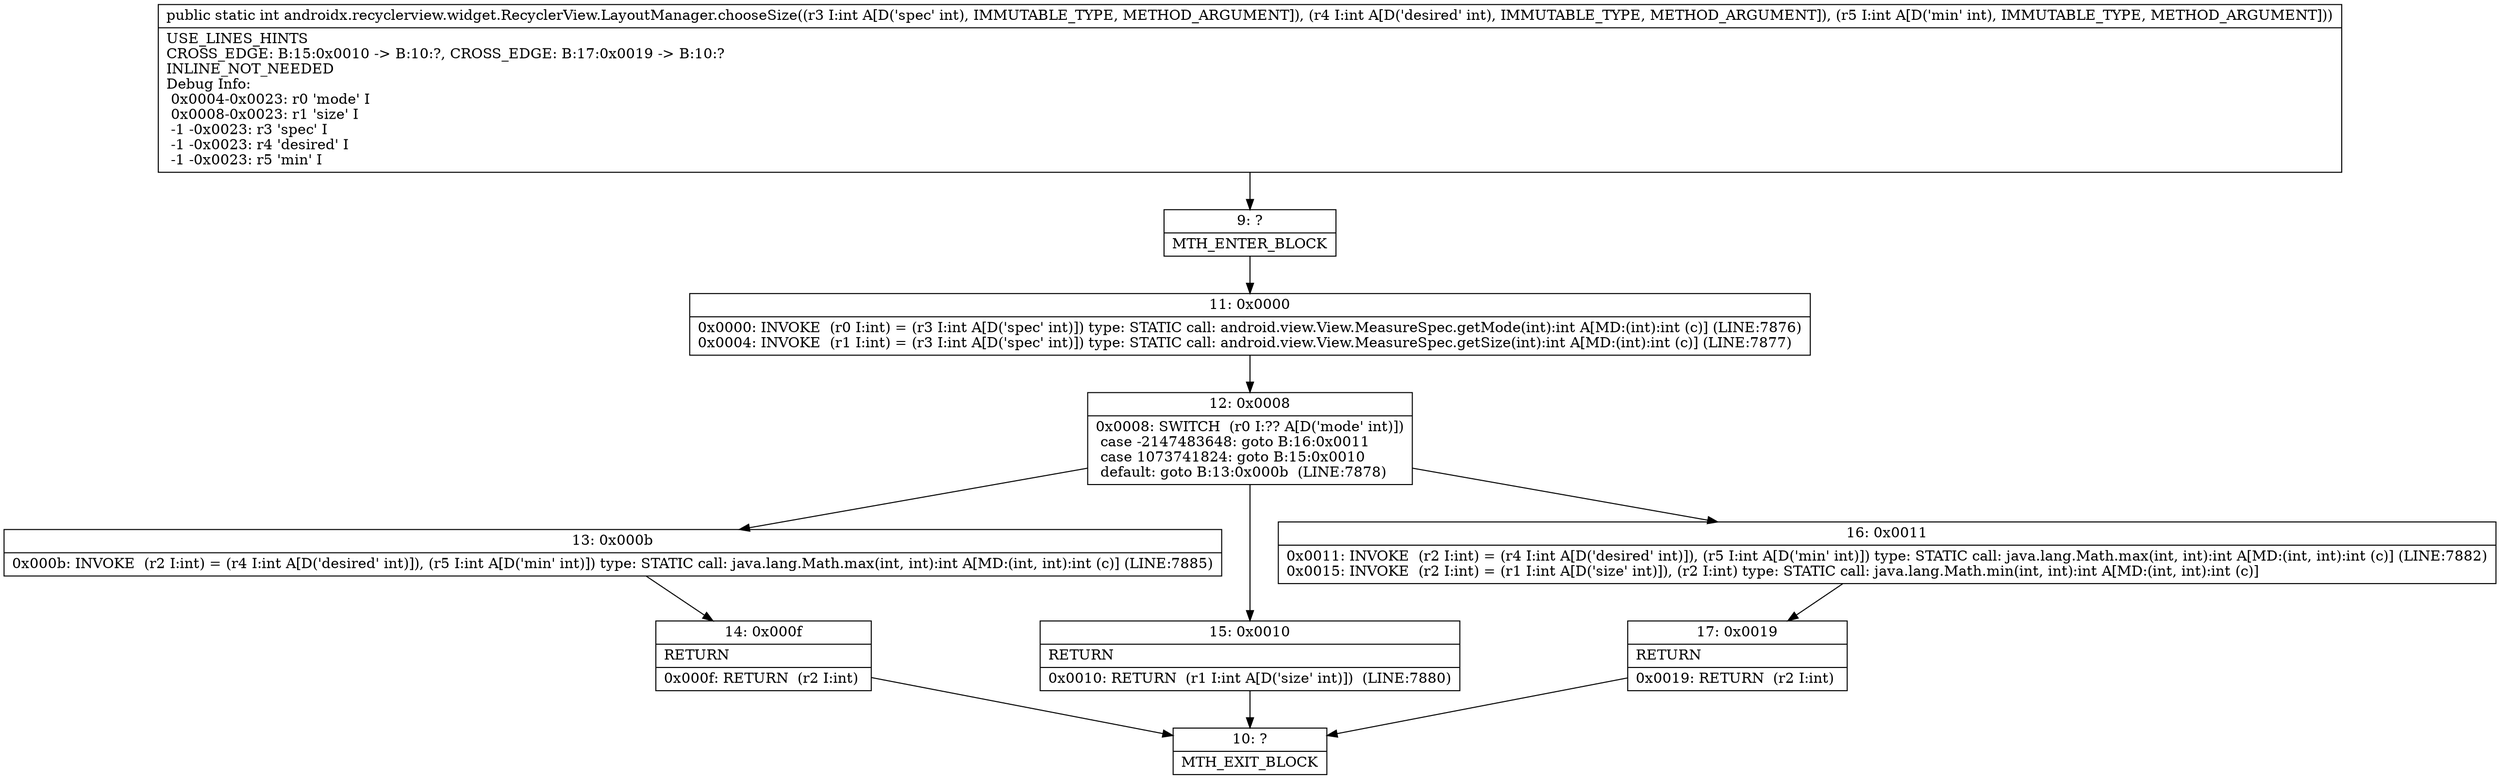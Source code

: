 digraph "CFG forandroidx.recyclerview.widget.RecyclerView.LayoutManager.chooseSize(III)I" {
Node_9 [shape=record,label="{9\:\ ?|MTH_ENTER_BLOCK\l}"];
Node_11 [shape=record,label="{11\:\ 0x0000|0x0000: INVOKE  (r0 I:int) = (r3 I:int A[D('spec' int)]) type: STATIC call: android.view.View.MeasureSpec.getMode(int):int A[MD:(int):int (c)] (LINE:7876)\l0x0004: INVOKE  (r1 I:int) = (r3 I:int A[D('spec' int)]) type: STATIC call: android.view.View.MeasureSpec.getSize(int):int A[MD:(int):int (c)] (LINE:7877)\l}"];
Node_12 [shape=record,label="{12\:\ 0x0008|0x0008: SWITCH  (r0 I:?? A[D('mode' int)])\l case \-2147483648: goto B:16:0x0011\l case 1073741824: goto B:15:0x0010\l default: goto B:13:0x000b  (LINE:7878)\l}"];
Node_13 [shape=record,label="{13\:\ 0x000b|0x000b: INVOKE  (r2 I:int) = (r4 I:int A[D('desired' int)]), (r5 I:int A[D('min' int)]) type: STATIC call: java.lang.Math.max(int, int):int A[MD:(int, int):int (c)] (LINE:7885)\l}"];
Node_14 [shape=record,label="{14\:\ 0x000f|RETURN\l|0x000f: RETURN  (r2 I:int) \l}"];
Node_10 [shape=record,label="{10\:\ ?|MTH_EXIT_BLOCK\l}"];
Node_15 [shape=record,label="{15\:\ 0x0010|RETURN\l|0x0010: RETURN  (r1 I:int A[D('size' int)])  (LINE:7880)\l}"];
Node_16 [shape=record,label="{16\:\ 0x0011|0x0011: INVOKE  (r2 I:int) = (r4 I:int A[D('desired' int)]), (r5 I:int A[D('min' int)]) type: STATIC call: java.lang.Math.max(int, int):int A[MD:(int, int):int (c)] (LINE:7882)\l0x0015: INVOKE  (r2 I:int) = (r1 I:int A[D('size' int)]), (r2 I:int) type: STATIC call: java.lang.Math.min(int, int):int A[MD:(int, int):int (c)]\l}"];
Node_17 [shape=record,label="{17\:\ 0x0019|RETURN\l|0x0019: RETURN  (r2 I:int) \l}"];
MethodNode[shape=record,label="{public static int androidx.recyclerview.widget.RecyclerView.LayoutManager.chooseSize((r3 I:int A[D('spec' int), IMMUTABLE_TYPE, METHOD_ARGUMENT]), (r4 I:int A[D('desired' int), IMMUTABLE_TYPE, METHOD_ARGUMENT]), (r5 I:int A[D('min' int), IMMUTABLE_TYPE, METHOD_ARGUMENT]))  | USE_LINES_HINTS\lCROSS_EDGE: B:15:0x0010 \-\> B:10:?, CROSS_EDGE: B:17:0x0019 \-\> B:10:?\lINLINE_NOT_NEEDED\lDebug Info:\l  0x0004\-0x0023: r0 'mode' I\l  0x0008\-0x0023: r1 'size' I\l  \-1 \-0x0023: r3 'spec' I\l  \-1 \-0x0023: r4 'desired' I\l  \-1 \-0x0023: r5 'min' I\l}"];
MethodNode -> Node_9;Node_9 -> Node_11;
Node_11 -> Node_12;
Node_12 -> Node_13;
Node_12 -> Node_15;
Node_12 -> Node_16;
Node_13 -> Node_14;
Node_14 -> Node_10;
Node_15 -> Node_10;
Node_16 -> Node_17;
Node_17 -> Node_10;
}

